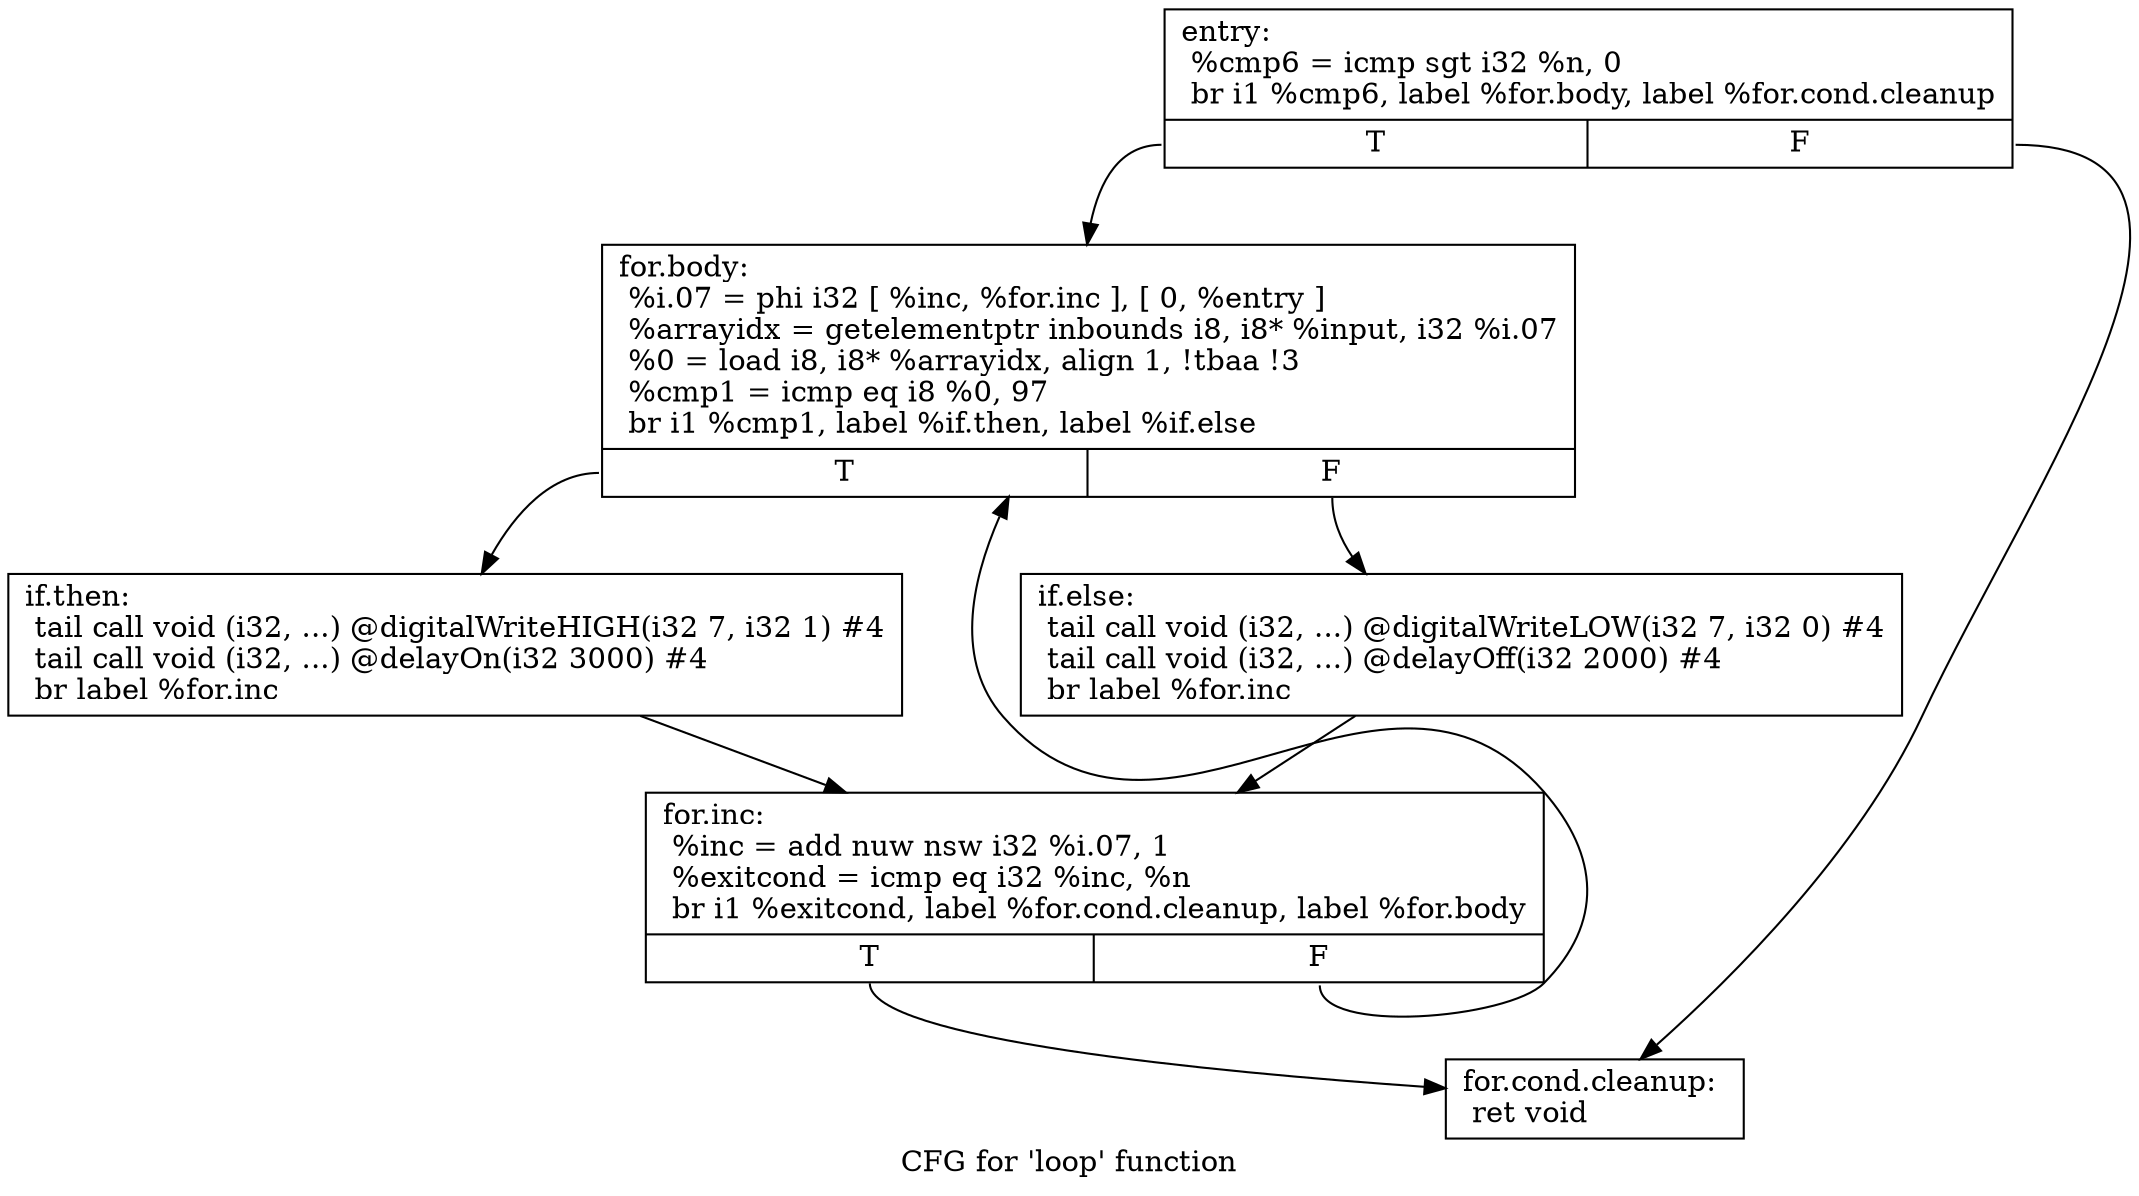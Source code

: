 digraph "CFG for 'loop' function" {
	label="CFG for 'loop' function";

	Node0xab940 [shape=record,label="{entry:\l  %cmp6 = icmp sgt i32 %n, 0\l  br i1 %cmp6, label %for.body, label %for.cond.cleanup\l|{<s0>T|<s1>F}}"];
	Node0xab940:s0 -> Node0xac078;
	Node0xab940:s1 -> Node0xabaa0;
	Node0xabaa0 [shape=record,label="{for.cond.cleanup:                                 \l  ret void\l}"];
	Node0xac078 [shape=record,label="{for.body:                                         \l  %i.07 = phi i32 [ %inc, %for.inc ], [ 0, %entry ]\l  %arrayidx = getelementptr inbounds i8, i8* %input, i32 %i.07\l  %0 = load i8, i8* %arrayidx, align 1, !tbaa !3\l  %cmp1 = icmp eq i8 %0, 97\l  br i1 %cmp1, label %if.then, label %if.else\l|{<s0>T|<s1>F}}"];
	Node0xac078:s0 -> Node0xab998;
	Node0xac078:s1 -> Node0xabe68;
	Node0xab998 [shape=record,label="{if.then:                                          \l  tail call void (i32, ...) @digitalWriteHIGH(i32 7, i32 1) #4\l  tail call void (i32, ...) @delayOn(i32 3000) #4\l  br label %for.inc\l}"];
	Node0xab998 -> Node0xac0d0;
	Node0xabe68 [shape=record,label="{if.else:                                          \l  tail call void (i32, ...) @digitalWriteLOW(i32 7, i32 0) #4\l  tail call void (i32, ...) @delayOff(i32 2000) #4\l  br label %for.inc\l}"];
	Node0xabe68 -> Node0xac0d0;
	Node0xac0d0 [shape=record,label="{for.inc:                                          \l  %inc = add nuw nsw i32 %i.07, 1\l  %exitcond = icmp eq i32 %inc, %n\l  br i1 %exitcond, label %for.cond.cleanup, label %for.body\l|{<s0>T|<s1>F}}"];
	Node0xac0d0:s0 -> Node0xabaa0;
	Node0xac0d0:s1 -> Node0xac078;
}
